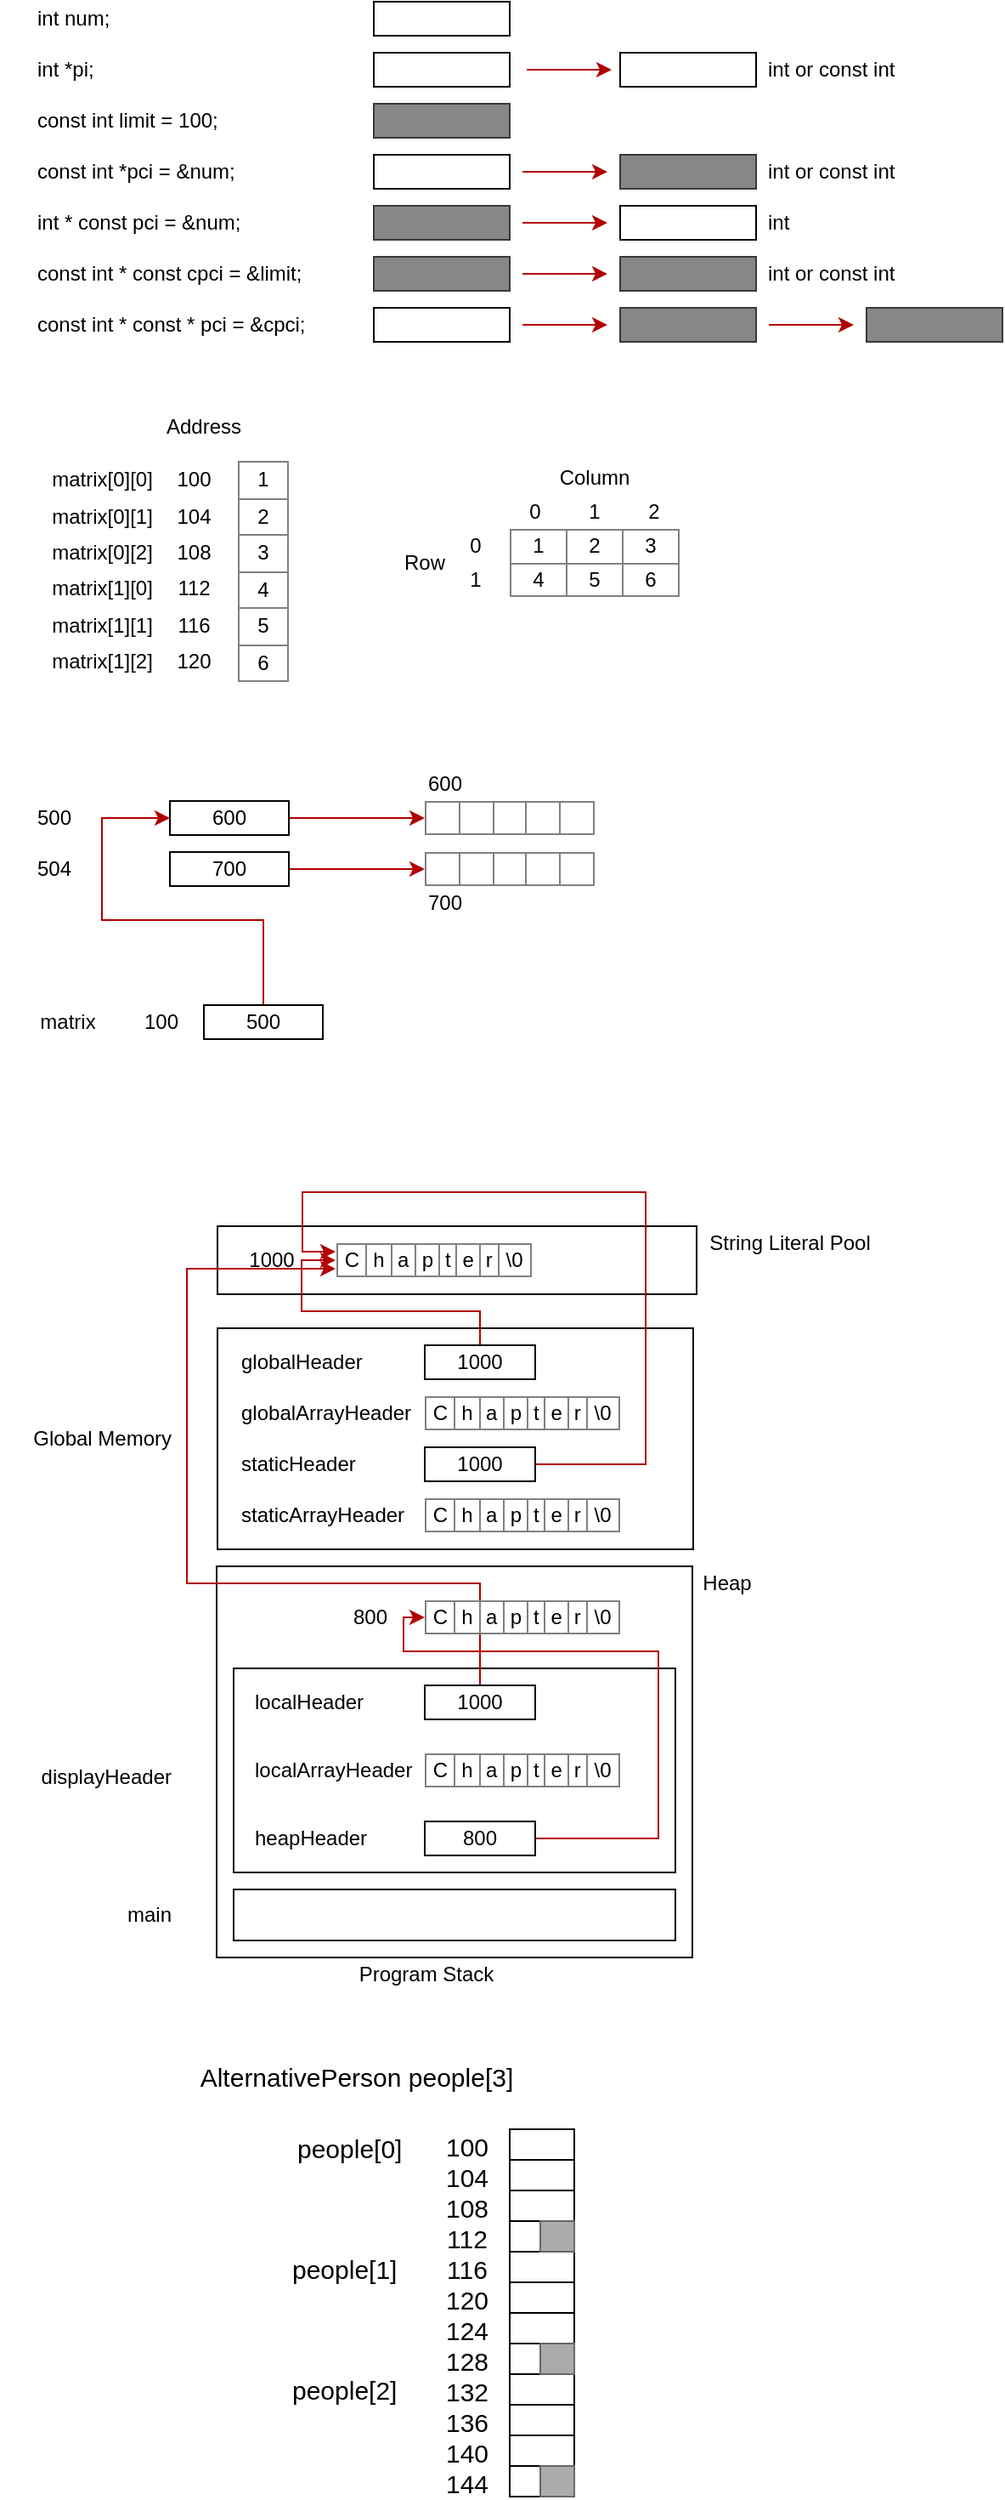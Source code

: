 <mxfile version="11.2.5" type="device" pages="1"><diagram id="gaudtfv7HWVZGw6uP5Hq" name="Page-1"><mxGraphModel dx="1371" dy="827" grid="1" gridSize="10" guides="1" tooltips="1" connect="1" arrows="1" fold="1" page="1" pageScale="1" pageWidth="850" pageHeight="1100" math="0" shadow="0"><root><mxCell id="0"/><mxCell id="1" parent="0"/><mxCell id="2_NJuJxUFHzztdg3YDB4-87" value="" style="rounded=0;whiteSpace=wrap;html=1;align=right;" parent="1" vertex="1"><mxGeometry x="148" y="760" width="282" height="40" as="geometry"/></mxCell><mxCell id="2_NJuJxUFHzztdg3YDB4-62" value="" style="rounded=0;whiteSpace=wrap;html=1;align=left;" parent="1" vertex="1"><mxGeometry x="147.5" y="960" width="280" height="230" as="geometry"/></mxCell><mxCell id="2_NJuJxUFHzztdg3YDB4-70" value="" style="rounded=0;whiteSpace=wrap;html=1;align=left;" parent="1" vertex="1"><mxGeometry x="157.5" y="1020" width="260" height="120" as="geometry"/></mxCell><mxCell id="2_NJuJxUFHzztdg3YDB4-1" value="" style="rounded=0;whiteSpace=wrap;html=1;" parent="1" vertex="1"><mxGeometry x="240" y="40" width="80" height="20" as="geometry"/></mxCell><mxCell id="2_NJuJxUFHzztdg3YDB4-2" value="" style="rounded=0;whiteSpace=wrap;html=1;" parent="1" vertex="1"><mxGeometry x="240" y="70" width="80" height="20" as="geometry"/></mxCell><mxCell id="2_NJuJxUFHzztdg3YDB4-3" value="" style="rounded=0;whiteSpace=wrap;html=1;fillColor=#878787;strokeColor=#36393d;" parent="1" vertex="1"><mxGeometry x="240" y="100" width="80" height="20" as="geometry"/></mxCell><mxCell id="2_NJuJxUFHzztdg3YDB4-4" value="" style="rounded=0;whiteSpace=wrap;html=1;" parent="1" vertex="1"><mxGeometry x="240" y="130" width="80" height="20" as="geometry"/></mxCell><mxCell id="2_NJuJxUFHzztdg3YDB4-5" value="" style="rounded=0;whiteSpace=wrap;html=1;fillColor=#878787;strokeColor=#36393d;" parent="1" vertex="1"><mxGeometry x="240" y="160" width="80" height="20" as="geometry"/></mxCell><mxCell id="2_NJuJxUFHzztdg3YDB4-6" value="" style="rounded=0;whiteSpace=wrap;html=1;fillColor=#878787;strokeColor=#36393d;" parent="1" vertex="1"><mxGeometry x="240" y="190" width="80" height="20" as="geometry"/></mxCell><mxCell id="2_NJuJxUFHzztdg3YDB4-7" value="" style="rounded=0;whiteSpace=wrap;html=1;" parent="1" vertex="1"><mxGeometry x="240" y="220" width="80" height="20" as="geometry"/></mxCell><mxCell id="2_NJuJxUFHzztdg3YDB4-8" value="" style="rounded=0;whiteSpace=wrap;html=1;" parent="1" vertex="1"><mxGeometry x="385" y="70" width="80" height="20" as="geometry"/></mxCell><mxCell id="2_NJuJxUFHzztdg3YDB4-9" value="" style="rounded=0;whiteSpace=wrap;html=1;fillColor=#878787;strokeColor=#36393d;" parent="1" vertex="1"><mxGeometry x="385" y="130" width="80" height="20" as="geometry"/></mxCell><mxCell id="2_NJuJxUFHzztdg3YDB4-10" value="" style="rounded=0;whiteSpace=wrap;html=1;" parent="1" vertex="1"><mxGeometry x="385" y="160" width="80" height="20" as="geometry"/></mxCell><mxCell id="2_NJuJxUFHzztdg3YDB4-11" value="" style="rounded=0;whiteSpace=wrap;html=1;fillColor=#878787;strokeColor=#36393d;" parent="1" vertex="1"><mxGeometry x="385" y="190" width="80" height="20" as="geometry"/></mxCell><mxCell id="2_NJuJxUFHzztdg3YDB4-12" value="" style="rounded=0;whiteSpace=wrap;html=1;strokeColor=#36393d;fillColor=#878787;" parent="1" vertex="1"><mxGeometry x="385" y="220" width="80" height="20" as="geometry"/></mxCell><mxCell id="2_NJuJxUFHzztdg3YDB4-13" value="int num;" style="text;html=1;strokeColor=none;fillColor=none;align=left;verticalAlign=middle;whiteSpace=wrap;rounded=0;" parent="1" vertex="1"><mxGeometry x="40" y="40" width="70" height="20" as="geometry"/></mxCell><mxCell id="2_NJuJxUFHzztdg3YDB4-18" value="int *pi;" style="text;html=1;strokeColor=none;fillColor=none;align=left;verticalAlign=middle;whiteSpace=wrap;rounded=0;" parent="1" vertex="1"><mxGeometry x="40" y="70" width="70" height="20" as="geometry"/></mxCell><mxCell id="2_NJuJxUFHzztdg3YDB4-19" value="const int limit = 100;" style="text;html=1;strokeColor=none;fillColor=none;align=left;verticalAlign=middle;whiteSpace=wrap;rounded=0;" parent="1" vertex="1"><mxGeometry x="40" y="100" width="120" height="20" as="geometry"/></mxCell><mxCell id="2_NJuJxUFHzztdg3YDB4-20" value="const int *pci = &amp;amp;num;" style="text;html=1;strokeColor=none;fillColor=none;align=left;verticalAlign=middle;whiteSpace=wrap;rounded=0;" parent="1" vertex="1"><mxGeometry x="40" y="130" width="120" height="20" as="geometry"/></mxCell><mxCell id="2_NJuJxUFHzztdg3YDB4-21" value="int * const pci = &amp;amp;num;" style="text;html=1;strokeColor=none;fillColor=none;align=left;verticalAlign=middle;whiteSpace=wrap;rounded=0;" parent="1" vertex="1"><mxGeometry x="40" y="160" width="140" height="20" as="geometry"/></mxCell><mxCell id="2_NJuJxUFHzztdg3YDB4-22" value="const int * const cpci = &amp;amp;limit;" style="text;html=1;strokeColor=none;fillColor=none;align=left;verticalAlign=middle;whiteSpace=wrap;rounded=0;" parent="1" vertex="1"><mxGeometry x="40" y="190" width="180" height="20" as="geometry"/></mxCell><mxCell id="2_NJuJxUFHzztdg3YDB4-23" value="const int * const * pci = &amp;amp;cpci;" style="text;html=1;strokeColor=none;fillColor=none;align=left;verticalAlign=middle;whiteSpace=wrap;rounded=0;" parent="1" vertex="1"><mxGeometry x="40" y="220" width="180" height="20" as="geometry"/></mxCell><mxCell id="2_NJuJxUFHzztdg3YDB4-24" value="int or const int" style="text;html=1;strokeColor=none;fillColor=none;align=left;verticalAlign=middle;whiteSpace=wrap;rounded=0;" parent="1" vertex="1"><mxGeometry x="470" y="70" width="90" height="20" as="geometry"/></mxCell><mxCell id="2_NJuJxUFHzztdg3YDB4-25" value="int or const int" style="text;html=1;strokeColor=none;fillColor=none;align=left;verticalAlign=middle;whiteSpace=wrap;rounded=0;" parent="1" vertex="1"><mxGeometry x="470" y="130" width="90" height="20" as="geometry"/></mxCell><mxCell id="2_NJuJxUFHzztdg3YDB4-26" value="int" style="text;html=1;strokeColor=none;fillColor=none;align=left;verticalAlign=middle;whiteSpace=wrap;rounded=0;" parent="1" vertex="1"><mxGeometry x="470" y="160" width="90" height="20" as="geometry"/></mxCell><mxCell id="2_NJuJxUFHzztdg3YDB4-27" value="int or const int" style="text;html=1;strokeColor=none;fillColor=none;align=left;verticalAlign=middle;whiteSpace=wrap;rounded=0;" parent="1" vertex="1"><mxGeometry x="470" y="190" width="90" height="20" as="geometry"/></mxCell><mxCell id="2_NJuJxUFHzztdg3YDB4-28" value="" style="rounded=0;whiteSpace=wrap;html=1;strokeColor=#36393d;fillColor=#878787;" parent="1" vertex="1"><mxGeometry x="530" y="220" width="80" height="20" as="geometry"/></mxCell><mxCell id="2_NJuJxUFHzztdg3YDB4-29" value="" style="endArrow=classic;html=1;fillColor=#e51400;strokeColor=#B20000;" parent="1" edge="1"><mxGeometry width="50" height="50" relative="1" as="geometry"><mxPoint x="330" y="80" as="sourcePoint"/><mxPoint x="380" y="80" as="targetPoint"/></mxGeometry></mxCell><mxCell id="2_NJuJxUFHzztdg3YDB4-30" value="" style="endArrow=classic;html=1;fillColor=#e51400;strokeColor=#B20000;" parent="1" edge="1"><mxGeometry width="50" height="50" relative="1" as="geometry"><mxPoint x="327.5" y="140" as="sourcePoint"/><mxPoint x="377.5" y="140" as="targetPoint"/></mxGeometry></mxCell><mxCell id="2_NJuJxUFHzztdg3YDB4-31" value="" style="endArrow=classic;html=1;fillColor=#e51400;strokeColor=#B20000;" parent="1" edge="1"><mxGeometry width="50" height="50" relative="1" as="geometry"><mxPoint x="327.5" y="170" as="sourcePoint"/><mxPoint x="377.5" y="170" as="targetPoint"/></mxGeometry></mxCell><mxCell id="2_NJuJxUFHzztdg3YDB4-32" value="" style="endArrow=classic;html=1;fillColor=#e51400;strokeColor=#B20000;" parent="1" edge="1"><mxGeometry width="50" height="50" relative="1" as="geometry"><mxPoint x="327.5" y="200" as="sourcePoint"/><mxPoint x="377.5" y="200" as="targetPoint"/></mxGeometry></mxCell><mxCell id="2_NJuJxUFHzztdg3YDB4-33" value="" style="endArrow=classic;html=1;fillColor=#e51400;strokeColor=#B20000;" parent="1" edge="1"><mxGeometry width="50" height="50" relative="1" as="geometry"><mxPoint x="327.5" y="230" as="sourcePoint"/><mxPoint x="377.5" y="230" as="targetPoint"/></mxGeometry></mxCell><mxCell id="2_NJuJxUFHzztdg3YDB4-34" value="" style="endArrow=classic;html=1;fillColor=#e51400;strokeColor=#B20000;" parent="1" edge="1"><mxGeometry width="50" height="50" relative="1" as="geometry"><mxPoint x="472.5" y="230" as="sourcePoint"/><mxPoint x="522.5" y="230" as="targetPoint"/></mxGeometry></mxCell><object label="&lt;table border=&quot;1&quot; width=&quot;100%&quot; style=&quot;width: 100% ; height: 100% ; border-collapse: collapse&quot;&gt;&lt;tbody&gt;&lt;tr&gt;&lt;td&gt;1&lt;/td&gt;&lt;/tr&gt;&lt;tr&gt;&lt;td&gt;2&lt;/td&gt;&lt;/tr&gt;&lt;tr&gt;&lt;td&gt;3&lt;/td&gt;&lt;/tr&gt;&lt;tr&gt;&lt;td&gt;4&lt;/td&gt;&lt;/tr&gt;&lt;tr&gt;&lt;td&gt;5&lt;/td&gt;&lt;/tr&gt;&lt;tr&gt;&lt;td&gt;6&lt;/td&gt;&lt;/tr&gt;&lt;/tbody&gt;&lt;/table&gt;" id="2_NJuJxUFHzztdg3YDB4-36"><mxCell style="text;html=1;strokeColor=none;fillColor=none;overflow=fill;align=center;" parent="1" vertex="1"><mxGeometry x="160" y="310" width="30" height="130" as="geometry"/></mxCell></object><mxCell id="2_NJuJxUFHzztdg3YDB4-38" value="&lt;table width=&quot;100%&quot; style=&quot;width: 100% ; height: 100%&quot;&gt;&lt;tbody&gt;&lt;tr&gt;&lt;td&gt;matrix[0][0]&lt;/td&gt;&lt;td&gt;100&lt;/td&gt;&lt;/tr&gt;&lt;tr&gt;&lt;td&gt;matrix[0][1]&lt;/td&gt;&lt;td&gt;104&lt;/td&gt;&lt;/tr&gt;&lt;tr&gt;&lt;td&gt;matrix[0][2]&lt;/td&gt;&lt;td&gt;108&lt;/td&gt;&lt;/tr&gt;&lt;tr&gt;&lt;td&gt;matrix[1][0]&lt;/td&gt;&lt;td&gt;112&lt;/td&gt;&lt;/tr&gt;&lt;tr&gt;&lt;td&gt;matrix[1][1]&lt;/td&gt;&lt;td&gt;116&lt;/td&gt;&lt;/tr&gt;&lt;tr&gt;&lt;td&gt;matrix[1][2]&lt;/td&gt;&lt;td&gt;120&lt;/td&gt;&lt;/tr&gt;&lt;/tbody&gt;&lt;/table&gt;" style="text;html=1;strokeColor=none;fillColor=none;overflow=fill;align=center;" parent="1" vertex="1"><mxGeometry x="40" y="310" width="110" height="130" as="geometry"/></mxCell><mxCell id="2_NJuJxUFHzztdg3YDB4-39" value="&lt;table border=&quot;1&quot; width=&quot;100%&quot; style=&quot;width: 100% ; height: 100% ; border-collapse: collapse&quot;&gt;&lt;tbody&gt;&lt;tr&gt;&lt;td align=&quot;center&quot;&gt;1&lt;/td&gt;&lt;td align=&quot;center&quot;&gt;2&lt;/td&gt;&lt;td align=&quot;center&quot;&gt;3&lt;/td&gt;&lt;/tr&gt;&lt;tr&gt;&lt;td align=&quot;center&quot;&gt;4&lt;/td&gt;&lt;td align=&quot;center&quot;&gt;5&lt;/td&gt;&lt;td align=&quot;center&quot;&gt;6&lt;/td&gt;&lt;/tr&gt;&lt;/tbody&gt;&lt;/table&gt;" style="text;html=1;strokeColor=none;fillColor=none;overflow=fill;align=center;" parent="1" vertex="1"><mxGeometry x="320" y="350" width="100" height="40" as="geometry"/></mxCell><mxCell id="2_NJuJxUFHzztdg3YDB4-40" value="0" style="text;html=1;strokeColor=none;fillColor=none;align=center;verticalAlign=middle;whiteSpace=wrap;rounded=0;" parent="1" vertex="1"><mxGeometry x="280" y="350" width="40" height="20" as="geometry"/></mxCell><mxCell id="2_NJuJxUFHzztdg3YDB4-41" value="1" style="text;html=1;strokeColor=none;fillColor=none;align=center;verticalAlign=middle;whiteSpace=wrap;rounded=0;" parent="1" vertex="1"><mxGeometry x="280" y="370" width="40" height="20" as="geometry"/></mxCell><mxCell id="2_NJuJxUFHzztdg3YDB4-42" value="0" style="text;html=1;strokeColor=none;fillColor=none;align=center;verticalAlign=middle;whiteSpace=wrap;rounded=0;" parent="1" vertex="1"><mxGeometry x="320" y="330" width="30" height="20" as="geometry"/></mxCell><mxCell id="2_NJuJxUFHzztdg3YDB4-43" value="1" style="text;html=1;strokeColor=none;fillColor=none;align=center;verticalAlign=middle;whiteSpace=wrap;rounded=0;" parent="1" vertex="1"><mxGeometry x="355" y="330" width="30" height="20" as="geometry"/></mxCell><mxCell id="2_NJuJxUFHzztdg3YDB4-44" value="2" style="text;html=1;strokeColor=none;fillColor=none;align=center;verticalAlign=middle;whiteSpace=wrap;rounded=0;" parent="1" vertex="1"><mxGeometry x="390" y="330" width="30" height="20" as="geometry"/></mxCell><mxCell id="2_NJuJxUFHzztdg3YDB4-45" value="Row" style="text;html=1;strokeColor=none;fillColor=none;align=center;verticalAlign=middle;whiteSpace=wrap;rounded=0;" parent="1" vertex="1"><mxGeometry x="250" y="360" width="40" height="20" as="geometry"/></mxCell><mxCell id="2_NJuJxUFHzztdg3YDB4-46" value="Column" style="text;html=1;strokeColor=none;fillColor=none;align=center;verticalAlign=middle;whiteSpace=wrap;rounded=0;" parent="1" vertex="1"><mxGeometry x="350" y="310" width="40" height="20" as="geometry"/></mxCell><mxCell id="2_NJuJxUFHzztdg3YDB4-47" value="Address" style="text;html=1;strokeColor=none;fillColor=none;align=center;verticalAlign=middle;whiteSpace=wrap;rounded=0;" parent="1" vertex="1"><mxGeometry x="120" y="280" width="40" height="20" as="geometry"/></mxCell><mxCell id="2_NJuJxUFHzztdg3YDB4-60" style="edgeStyle=orthogonalEdgeStyle;rounded=0;orthogonalLoop=1;jettySize=auto;html=1;exitX=1;exitY=0.5;exitDx=0;exitDy=0;fillColor=#e51400;strokeColor=#B20000;" parent="1" source="2_NJuJxUFHzztdg3YDB4-48" target="2_NJuJxUFHzztdg3YDB4-50" edge="1"><mxGeometry relative="1" as="geometry"/></mxCell><mxCell id="2_NJuJxUFHzztdg3YDB4-48" value="600" style="rounded=0;whiteSpace=wrap;html=1;align=center;" parent="1" vertex="1"><mxGeometry x="120" y="510" width="70" height="20" as="geometry"/></mxCell><mxCell id="2_NJuJxUFHzztdg3YDB4-61" style="edgeStyle=orthogonalEdgeStyle;rounded=0;orthogonalLoop=1;jettySize=auto;html=1;exitX=1;exitY=0.5;exitDx=0;exitDy=0;entryX=0;entryY=0.5;entryDx=0;entryDy=0;fillColor=#e51400;strokeColor=#B20000;" parent="1" source="2_NJuJxUFHzztdg3YDB4-49" target="2_NJuJxUFHzztdg3YDB4-51" edge="1"><mxGeometry relative="1" as="geometry"/></mxCell><mxCell id="2_NJuJxUFHzztdg3YDB4-49" value="700" style="rounded=0;whiteSpace=wrap;html=1;align=center;" parent="1" vertex="1"><mxGeometry x="120" y="540" width="70" height="20" as="geometry"/></mxCell><mxCell id="2_NJuJxUFHzztdg3YDB4-50" value="&lt;table border=&quot;1&quot; width=&quot;100%&quot; style=&quot;width: 100% ; height: 100% ; border-collapse: collapse&quot;&gt;&lt;tbody&gt;&lt;tr&gt;&lt;td align=&quot;center&quot;&gt;&lt;/td&gt;&lt;td align=&quot;center&quot;&gt;&lt;/td&gt;&lt;td align=&quot;center&quot;&gt;&lt;br&gt;&lt;/td&gt;&lt;td&gt;&lt;br&gt;&lt;/td&gt;&lt;td&gt;&lt;br&gt;&lt;/td&gt;&lt;/tr&gt;&lt;/tbody&gt;&lt;/table&gt;" style="text;html=1;strokeColor=none;fillColor=none;overflow=fill;align=center;" parent="1" vertex="1"><mxGeometry x="270" y="510" width="100" height="20" as="geometry"/></mxCell><mxCell id="2_NJuJxUFHzztdg3YDB4-51" value="&lt;table border=&quot;1&quot; width=&quot;100%&quot; style=&quot;width: 100% ; height: 100% ; border-collapse: collapse&quot;&gt;&lt;tbody&gt;&lt;tr&gt;&lt;td align=&quot;center&quot;&gt;&lt;/td&gt;&lt;td align=&quot;center&quot;&gt;&lt;/td&gt;&lt;td align=&quot;center&quot;&gt;&lt;br&gt;&lt;/td&gt;&lt;td&gt;&lt;br&gt;&lt;/td&gt;&lt;td&gt;&lt;br&gt;&lt;/td&gt;&lt;/tr&gt;&lt;/tbody&gt;&lt;/table&gt;" style="text;html=1;strokeColor=none;fillColor=none;overflow=fill;align=center;" parent="1" vertex="1"><mxGeometry x="270" y="540" width="100" height="20" as="geometry"/></mxCell><mxCell id="2_NJuJxUFHzztdg3YDB4-52" value="600" style="text;html=1;strokeColor=none;fillColor=none;align=left;verticalAlign=middle;whiteSpace=wrap;rounded=0;" parent="1" vertex="1"><mxGeometry x="270" y="490" width="40" height="20" as="geometry"/></mxCell><mxCell id="2_NJuJxUFHzztdg3YDB4-53" value="700" style="text;html=1;strokeColor=none;fillColor=none;align=left;verticalAlign=middle;whiteSpace=wrap;rounded=0;" parent="1" vertex="1"><mxGeometry x="270" y="560" width="40" height="20" as="geometry"/></mxCell><mxCell id="2_NJuJxUFHzztdg3YDB4-54" value="500" style="text;html=1;strokeColor=none;fillColor=none;align=left;verticalAlign=middle;whiteSpace=wrap;rounded=0;" parent="1" vertex="1"><mxGeometry x="40" y="510" width="40" height="20" as="geometry"/></mxCell><mxCell id="2_NJuJxUFHzztdg3YDB4-55" value="504" style="text;html=1;strokeColor=none;fillColor=none;align=left;verticalAlign=middle;whiteSpace=wrap;rounded=0;" parent="1" vertex="1"><mxGeometry x="40" y="540" width="40" height="20" as="geometry"/></mxCell><mxCell id="2_NJuJxUFHzztdg3YDB4-56" value="matrix" style="text;html=1;strokeColor=none;fillColor=none;align=center;verticalAlign=middle;whiteSpace=wrap;rounded=0;" parent="1" vertex="1"><mxGeometry x="40" y="630" width="40" height="20" as="geometry"/></mxCell><mxCell id="2_NJuJxUFHzztdg3YDB4-57" value="100" style="text;html=1;strokeColor=none;fillColor=none;align=center;verticalAlign=middle;whiteSpace=wrap;rounded=0;" parent="1" vertex="1"><mxGeometry x="95" y="630" width="40" height="20" as="geometry"/></mxCell><mxCell id="2_NJuJxUFHzztdg3YDB4-59" style="edgeStyle=orthogonalEdgeStyle;rounded=0;orthogonalLoop=1;jettySize=auto;html=1;exitX=0.5;exitY=0;exitDx=0;exitDy=0;entryX=0;entryY=0.5;entryDx=0;entryDy=0;fillColor=#e51400;strokeColor=#B20000;" parent="1" source="2_NJuJxUFHzztdg3YDB4-58" target="2_NJuJxUFHzztdg3YDB4-48" edge="1"><mxGeometry relative="1" as="geometry"><Array as="points"><mxPoint x="175" y="580"/><mxPoint x="80" y="580"/><mxPoint x="80" y="520"/></Array></mxGeometry></mxCell><mxCell id="2_NJuJxUFHzztdg3YDB4-58" value="500" style="rounded=0;whiteSpace=wrap;html=1;align=center;" parent="1" vertex="1"><mxGeometry x="140" y="630" width="70" height="20" as="geometry"/></mxCell><mxCell id="2_NJuJxUFHzztdg3YDB4-63" value="" style="rounded=0;whiteSpace=wrap;html=1;align=left;" parent="1" vertex="1"><mxGeometry x="157.5" y="1150" width="260" height="30" as="geometry"/></mxCell><mxCell id="2_NJuJxUFHzztdg3YDB4-92" style="edgeStyle=orthogonalEdgeStyle;rounded=0;orthogonalLoop=1;jettySize=auto;html=1;exitX=0.5;exitY=0;exitDx=0;exitDy=0;entryX=0;entryY=0.75;entryDx=0;entryDy=0;fillColor=#e51400;strokeColor=#B20000;" parent="1" source="2_NJuJxUFHzztdg3YDB4-64" target="2_NJuJxUFHzztdg3YDB4-88" edge="1"><mxGeometry relative="1" as="geometry"><Array as="points"><mxPoint x="303" y="970"/><mxPoint x="130" y="970"/><mxPoint x="130" y="785"/></Array></mxGeometry></mxCell><mxCell id="2_NJuJxUFHzztdg3YDB4-64" value="1000" style="rounded=0;whiteSpace=wrap;html=1;align=center;" parent="1" vertex="1"><mxGeometry x="270" y="1030" width="65" height="20" as="geometry"/></mxCell><mxCell id="2_NJuJxUFHzztdg3YDB4-65" value="&lt;table border=&quot;1&quot; width=&quot;100%&quot; style=&quot;width: 100% ; height: 100% ; border-collapse: collapse&quot;&gt;&lt;tbody&gt;&lt;tr&gt;&lt;td align=&quot;center&quot;&gt;C&lt;/td&gt;&lt;td align=&quot;center&quot;&gt;h&lt;/td&gt;&lt;td&gt;a&lt;/td&gt;&lt;td&gt;p&lt;/td&gt;&lt;td&gt;t&lt;/td&gt;&lt;td align=&quot;center&quot;&gt;e&lt;/td&gt;&lt;td&gt;r&lt;/td&gt;&lt;td&gt;\0&lt;/td&gt;&lt;/tr&gt;&lt;/tbody&gt;&lt;/table&gt;" style="text;html=1;strokeColor=none;fillColor=none;overflow=fill;align=center;" parent="1" vertex="1"><mxGeometry x="270" y="1070" width="115" height="20" as="geometry"/></mxCell><mxCell id="2_NJuJxUFHzztdg3YDB4-76" style="edgeStyle=orthogonalEdgeStyle;rounded=0;orthogonalLoop=1;jettySize=auto;html=1;exitX=1;exitY=0.5;exitDx=0;exitDy=0;entryX=0;entryY=0.5;entryDx=0;entryDy=0;fillColor=#e51400;strokeColor=#B20000;" parent="1" source="2_NJuJxUFHzztdg3YDB4-66" target="2_NJuJxUFHzztdg3YDB4-73" edge="1"><mxGeometry relative="1" as="geometry"><Array as="points"><mxPoint x="407.5" y="1120"/><mxPoint x="407.5" y="1010"/><mxPoint x="257.5" y="1010"/><mxPoint x="257.5" y="990"/></Array></mxGeometry></mxCell><mxCell id="2_NJuJxUFHzztdg3YDB4-66" value="800" style="rounded=0;whiteSpace=wrap;html=1;align=center;" parent="1" vertex="1"><mxGeometry x="270" y="1110" width="65" height="20" as="geometry"/></mxCell><mxCell id="2_NJuJxUFHzztdg3YDB4-67" value="localHeader" style="text;html=1;strokeColor=none;fillColor=none;align=left;verticalAlign=middle;whiteSpace=wrap;rounded=0;" parent="1" vertex="1"><mxGeometry x="168" y="1030" width="92" height="20" as="geometry"/></mxCell><mxCell id="2_NJuJxUFHzztdg3YDB4-68" value="localArrayHeader" style="text;html=1;strokeColor=none;fillColor=none;align=left;verticalAlign=middle;whiteSpace=wrap;rounded=0;" parent="1" vertex="1"><mxGeometry x="167.5" y="1070" width="40" height="20" as="geometry"/></mxCell><mxCell id="2_NJuJxUFHzztdg3YDB4-69" value="heapHeader" style="text;html=1;strokeColor=none;fillColor=none;align=left;verticalAlign=middle;whiteSpace=wrap;rounded=0;" parent="1" vertex="1"><mxGeometry x="167.5" y="1110" width="40" height="20" as="geometry"/></mxCell><mxCell id="2_NJuJxUFHzztdg3YDB4-71" value="main" style="text;html=1;strokeColor=none;fillColor=none;align=right;verticalAlign=middle;whiteSpace=wrap;rounded=0;" parent="1" vertex="1"><mxGeometry x="82.5" y="1155" width="40" height="20" as="geometry"/></mxCell><mxCell id="2_NJuJxUFHzztdg3YDB4-72" value="displayHeader" style="text;html=1;strokeColor=none;fillColor=none;align=right;verticalAlign=middle;whiteSpace=wrap;rounded=0;" parent="1" vertex="1"><mxGeometry x="72.5" y="1074" width="50" height="20" as="geometry"/></mxCell><mxCell id="2_NJuJxUFHzztdg3YDB4-73" value="&lt;table border=&quot;1&quot; width=&quot;100%&quot; style=&quot;width: 100% ; height: 100% ; border-collapse: collapse&quot;&gt;&lt;tbody&gt;&lt;tr&gt;&lt;td align=&quot;center&quot;&gt;C&lt;/td&gt;&lt;td align=&quot;center&quot;&gt;h&lt;/td&gt;&lt;td&gt;a&lt;/td&gt;&lt;td&gt;p&lt;/td&gt;&lt;td&gt;t&lt;/td&gt;&lt;td align=&quot;center&quot;&gt;e&lt;/td&gt;&lt;td&gt;r&lt;/td&gt;&lt;td&gt;\0&lt;/td&gt;&lt;/tr&gt;&lt;/tbody&gt;&lt;/table&gt;" style="text;html=1;strokeColor=none;fillColor=none;overflow=fill;align=center;" parent="1" vertex="1"><mxGeometry x="270" y="980" width="115" height="20" as="geometry"/></mxCell><mxCell id="2_NJuJxUFHzztdg3YDB4-74" value="Heap" style="text;html=1;strokeColor=none;fillColor=none;align=center;verticalAlign=middle;whiteSpace=wrap;rounded=0;" parent="1" vertex="1"><mxGeometry x="427.5" y="960" width="40" height="20" as="geometry"/></mxCell><mxCell id="2_NJuJxUFHzztdg3YDB4-75" value="800" style="text;html=1;strokeColor=none;fillColor=none;align=center;verticalAlign=middle;whiteSpace=wrap;rounded=0;" parent="1" vertex="1"><mxGeometry x="217.5" y="980" width="40" height="20" as="geometry"/></mxCell><mxCell id="2_NJuJxUFHzztdg3YDB4-77" value="" style="rounded=0;whiteSpace=wrap;html=1;align=right;" parent="1" vertex="1"><mxGeometry x="148" y="820" width="280" height="130" as="geometry"/></mxCell><mxCell id="2_NJuJxUFHzztdg3YDB4-91" style="edgeStyle=orthogonalEdgeStyle;rounded=0;orthogonalLoop=1;jettySize=auto;html=1;exitX=0.5;exitY=0;exitDx=0;exitDy=0;entryX=0;entryY=0.5;entryDx=0;entryDy=0;fillColor=#e51400;strokeColor=#B20000;" parent="1" source="2_NJuJxUFHzztdg3YDB4-78" target="2_NJuJxUFHzztdg3YDB4-88" edge="1"><mxGeometry relative="1" as="geometry"/></mxCell><mxCell id="2_NJuJxUFHzztdg3YDB4-78" value="1000" style="rounded=0;whiteSpace=wrap;html=1;align=center;" parent="1" vertex="1"><mxGeometry x="270" y="830" width="65" height="20" as="geometry"/></mxCell><mxCell id="2_NJuJxUFHzztdg3YDB4-79" value="&lt;table border=&quot;1&quot; width=&quot;100%&quot; style=&quot;width: 100% ; height: 100% ; border-collapse: collapse&quot;&gt;&lt;tbody&gt;&lt;tr&gt;&lt;td align=&quot;center&quot;&gt;C&lt;/td&gt;&lt;td align=&quot;center&quot;&gt;h&lt;/td&gt;&lt;td&gt;a&lt;/td&gt;&lt;td&gt;p&lt;/td&gt;&lt;td&gt;t&lt;/td&gt;&lt;td align=&quot;center&quot;&gt;e&lt;/td&gt;&lt;td&gt;r&lt;/td&gt;&lt;td&gt;\0&lt;/td&gt;&lt;/tr&gt;&lt;/tbody&gt;&lt;/table&gt;" style="text;html=1;strokeColor=none;fillColor=none;overflow=fill;align=center;" parent="1" vertex="1"><mxGeometry x="270" y="860" width="115" height="20" as="geometry"/></mxCell><mxCell id="2_NJuJxUFHzztdg3YDB4-93" style="edgeStyle=orthogonalEdgeStyle;rounded=0;orthogonalLoop=1;jettySize=auto;html=1;exitX=1;exitY=0.5;exitDx=0;exitDy=0;entryX=0;entryY=0.25;entryDx=0;entryDy=0;fillColor=#e51400;strokeColor=#B20000;" parent="1" source="2_NJuJxUFHzztdg3YDB4-80" target="2_NJuJxUFHzztdg3YDB4-88" edge="1"><mxGeometry relative="1" as="geometry"><Array as="points"><mxPoint x="400" y="900"/><mxPoint x="400" y="740"/><mxPoint x="198" y="740"/><mxPoint x="198" y="775"/></Array></mxGeometry></mxCell><mxCell id="2_NJuJxUFHzztdg3YDB4-80" value="1000" style="rounded=0;whiteSpace=wrap;html=1;align=center;" parent="1" vertex="1"><mxGeometry x="270" y="890" width="65" height="20" as="geometry"/></mxCell><mxCell id="2_NJuJxUFHzztdg3YDB4-81" value="&lt;table border=&quot;1&quot; width=&quot;100%&quot; style=&quot;width: 100% ; height: 100% ; border-collapse: collapse&quot;&gt;&lt;tbody&gt;&lt;tr&gt;&lt;td align=&quot;center&quot;&gt;C&lt;/td&gt;&lt;td align=&quot;center&quot;&gt;h&lt;/td&gt;&lt;td&gt;a&lt;/td&gt;&lt;td&gt;p&lt;/td&gt;&lt;td&gt;t&lt;/td&gt;&lt;td align=&quot;center&quot;&gt;e&lt;/td&gt;&lt;td&gt;r&lt;/td&gt;&lt;td&gt;\0&lt;/td&gt;&lt;/tr&gt;&lt;/tbody&gt;&lt;/table&gt;" style="text;html=1;strokeColor=none;fillColor=none;overflow=fill;align=center;" parent="1" vertex="1"><mxGeometry x="270" y="920" width="115" height="20" as="geometry"/></mxCell><mxCell id="2_NJuJxUFHzztdg3YDB4-82" value="globalHeader" style="text;html=1;strokeColor=none;fillColor=none;align=left;verticalAlign=middle;whiteSpace=wrap;rounded=0;" parent="1" vertex="1"><mxGeometry x="160" y="830" width="92" height="20" as="geometry"/></mxCell><mxCell id="2_NJuJxUFHzztdg3YDB4-83" value="globalArrayHeader" style="text;html=1;strokeColor=none;fillColor=none;align=left;verticalAlign=middle;whiteSpace=wrap;rounded=0;" parent="1" vertex="1"><mxGeometry x="160" y="860" width="92" height="20" as="geometry"/></mxCell><mxCell id="2_NJuJxUFHzztdg3YDB4-84" value="staticHeader" style="text;html=1;strokeColor=none;fillColor=none;align=left;verticalAlign=middle;whiteSpace=wrap;rounded=0;" parent="1" vertex="1"><mxGeometry x="160" y="890" width="92" height="20" as="geometry"/></mxCell><mxCell id="2_NJuJxUFHzztdg3YDB4-85" value="staticArrayHeader" style="text;html=1;strokeColor=none;fillColor=none;align=left;verticalAlign=middle;whiteSpace=wrap;rounded=0;" parent="1" vertex="1"><mxGeometry x="160" y="920" width="92" height="20" as="geometry"/></mxCell><mxCell id="2_NJuJxUFHzztdg3YDB4-86" value="Global Memory" style="text;html=1;strokeColor=none;fillColor=none;align=right;verticalAlign=middle;whiteSpace=wrap;rounded=0;" parent="1" vertex="1"><mxGeometry x="20" y="875" width="103" height="20" as="geometry"/></mxCell><mxCell id="2_NJuJxUFHzztdg3YDB4-88" value="&lt;table border=&quot;1&quot; width=&quot;100%&quot; style=&quot;width: 100% ; height: 100% ; border-collapse: collapse&quot;&gt;&lt;tbody&gt;&lt;tr&gt;&lt;td align=&quot;center&quot;&gt;C&lt;/td&gt;&lt;td align=&quot;center&quot;&gt;h&lt;/td&gt;&lt;td&gt;a&lt;/td&gt;&lt;td&gt;p&lt;/td&gt;&lt;td&gt;t&lt;/td&gt;&lt;td align=&quot;center&quot;&gt;e&lt;/td&gt;&lt;td&gt;r&lt;/td&gt;&lt;td&gt;\0&lt;/td&gt;&lt;/tr&gt;&lt;/tbody&gt;&lt;/table&gt;" style="text;html=1;strokeColor=none;fillColor=none;overflow=fill;align=center;" parent="1" vertex="1"><mxGeometry x="217.5" y="770" width="115" height="20" as="geometry"/></mxCell><mxCell id="2_NJuJxUFHzztdg3YDB4-89" value="1000" style="text;html=1;strokeColor=none;fillColor=none;align=center;verticalAlign=middle;whiteSpace=wrap;rounded=0;" parent="1" vertex="1"><mxGeometry x="160" y="770" width="40" height="20" as="geometry"/></mxCell><mxCell id="2_NJuJxUFHzztdg3YDB4-94" value="String Literal Pool" style="text;html=1;strokeColor=none;fillColor=none;align=center;verticalAlign=middle;whiteSpace=wrap;rounded=0;" parent="1" vertex="1"><mxGeometry x="430" y="760" width="110" height="20" as="geometry"/></mxCell><mxCell id="2_NJuJxUFHzztdg3YDB4-95" value="Program Stack" style="text;html=1;strokeColor=none;fillColor=none;align=center;verticalAlign=middle;whiteSpace=wrap;rounded=0;" parent="1" vertex="1"><mxGeometry x="220" y="1190" width="102" height="20" as="geometry"/></mxCell><mxCell id="jzMkzoTriHTFKjQUozGG-5" value="100&lt;br style=&quot;font-size: 15px;&quot;&gt;104&lt;br style=&quot;font-size: 15px;&quot;&gt;108&lt;br style=&quot;font-size: 15px;&quot;&gt;112&lt;br style=&quot;font-size: 15px;&quot;&gt;116&lt;br style=&quot;font-size: 15px;&quot;&gt;120&lt;br style=&quot;font-size: 15px;&quot;&gt;124&lt;br style=&quot;font-size: 15px;&quot;&gt;128&lt;br style=&quot;font-size: 15px;&quot;&gt;132&lt;br style=&quot;font-size: 15px;&quot;&gt;136&lt;br style=&quot;font-size: 15px;&quot;&gt;140&lt;br style=&quot;font-size: 15px;&quot;&gt;144" style="text;html=1;strokeColor=none;fillColor=none;align=center;verticalAlign=middle;whiteSpace=wrap;rounded=0;spacingTop=0;spacingBottom=0;fontSize=15;" vertex="1" parent="1"><mxGeometry x="275" y="1292" width="40" height="216" as="geometry"/></mxCell><mxCell id="jzMkzoTriHTFKjQUozGG-8" value="" style="rounded=0;whiteSpace=wrap;html=1;" vertex="1" parent="1"><mxGeometry x="320" y="1291" width="38" height="18" as="geometry"/></mxCell><mxCell id="jzMkzoTriHTFKjQUozGG-11" value="" style="rounded=0;whiteSpace=wrap;html=1;" vertex="1" parent="1"><mxGeometry x="320" y="1309" width="38" height="18" as="geometry"/></mxCell><mxCell id="jzMkzoTriHTFKjQUozGG-12" value="" style="rounded=0;whiteSpace=wrap;html=1;" vertex="1" parent="1"><mxGeometry x="320" y="1327" width="38" height="18" as="geometry"/></mxCell><mxCell id="jzMkzoTriHTFKjQUozGG-13" value="" style="rounded=0;whiteSpace=wrap;html=1;" vertex="1" parent="1"><mxGeometry x="320" y="1345" width="20" height="18" as="geometry"/></mxCell><mxCell id="jzMkzoTriHTFKjQUozGG-14" value="" style="rounded=0;whiteSpace=wrap;html=1;" vertex="1" parent="1"><mxGeometry x="320" y="1363" width="38" height="18" as="geometry"/></mxCell><mxCell id="jzMkzoTriHTFKjQUozGG-16" value="" style="rounded=0;whiteSpace=wrap;html=1;" vertex="1" parent="1"><mxGeometry x="320" y="1381" width="38" height="18" as="geometry"/></mxCell><mxCell id="jzMkzoTriHTFKjQUozGG-17" value="" style="rounded=0;whiteSpace=wrap;html=1;" vertex="1" parent="1"><mxGeometry x="320" y="1399" width="38" height="18" as="geometry"/></mxCell><mxCell id="jzMkzoTriHTFKjQUozGG-22" value="" style="rounded=0;whiteSpace=wrap;html=1;fillColor=#ABABAB;strokeColor=#666666;fontColor=#333333;" vertex="1" parent="1"><mxGeometry x="338" y="1345" width="20" height="18" as="geometry"/></mxCell><mxCell id="jzMkzoTriHTFKjQUozGG-23" value="" style="rounded=0;whiteSpace=wrap;html=1;" vertex="1" parent="1"><mxGeometry x="320" y="1417" width="20" height="18" as="geometry"/></mxCell><mxCell id="jzMkzoTriHTFKjQUozGG-24" value="" style="rounded=0;whiteSpace=wrap;html=1;" vertex="1" parent="1"><mxGeometry x="320" y="1435" width="38" height="18" as="geometry"/></mxCell><mxCell id="jzMkzoTriHTFKjQUozGG-25" value="" style="rounded=0;whiteSpace=wrap;html=1;" vertex="1" parent="1"><mxGeometry x="320" y="1453" width="38" height="18" as="geometry"/></mxCell><mxCell id="jzMkzoTriHTFKjQUozGG-26" value="" style="rounded=0;whiteSpace=wrap;html=1;" vertex="1" parent="1"><mxGeometry x="320" y="1471" width="38" height="18" as="geometry"/></mxCell><mxCell id="jzMkzoTriHTFKjQUozGG-27" value="" style="rounded=0;whiteSpace=wrap;html=1;fontColor=#333333;strokeColor=#666666;fillColor=#ABABAB;" vertex="1" parent="1"><mxGeometry x="338" y="1417" width="20" height="18" as="geometry"/></mxCell><mxCell id="jzMkzoTriHTFKjQUozGG-28" value="" style="rounded=0;whiteSpace=wrap;html=1;" vertex="1" parent="1"><mxGeometry x="320" y="1489" width="20" height="18" as="geometry"/></mxCell><mxCell id="jzMkzoTriHTFKjQUozGG-29" value="" style="rounded=0;whiteSpace=wrap;html=1;fontColor=#333333;strokeColor=#666666;fillColor=#ABABAB;" vertex="1" parent="1"><mxGeometry x="338" y="1489" width="20" height="18" as="geometry"/></mxCell><mxCell id="jzMkzoTriHTFKjQUozGG-30" value="people[0]" style="text;html=1;strokeColor=none;fillColor=none;align=left;verticalAlign=middle;whiteSpace=wrap;rounded=0;fontSize=15;" vertex="1" parent="1"><mxGeometry x="193" y="1292" width="60" height="20" as="geometry"/></mxCell><mxCell id="jzMkzoTriHTFKjQUozGG-31" value="people[1]" style="text;html=1;strokeColor=none;fillColor=none;align=left;verticalAlign=middle;whiteSpace=wrap;rounded=0;fontSize=15;" vertex="1" parent="1"><mxGeometry x="190" y="1363" width="66" height="20" as="geometry"/></mxCell><mxCell id="jzMkzoTriHTFKjQUozGG-32" value="people[2]" style="text;html=1;strokeColor=none;fillColor=none;align=left;verticalAlign=middle;whiteSpace=wrap;rounded=0;fontSize=15;" vertex="1" parent="1"><mxGeometry x="190" y="1434" width="66" height="20" as="geometry"/></mxCell><mxCell id="jzMkzoTriHTFKjQUozGG-33" value="AlternativePerson people[3]" style="text;html=1;strokeColor=none;fillColor=none;align=center;verticalAlign=middle;whiteSpace=wrap;rounded=0;fontSize=15;" vertex="1" parent="1"><mxGeometry x="120" y="1250" width="220" height="20" as="geometry"/></mxCell></root></mxGraphModel></diagram></mxfile>